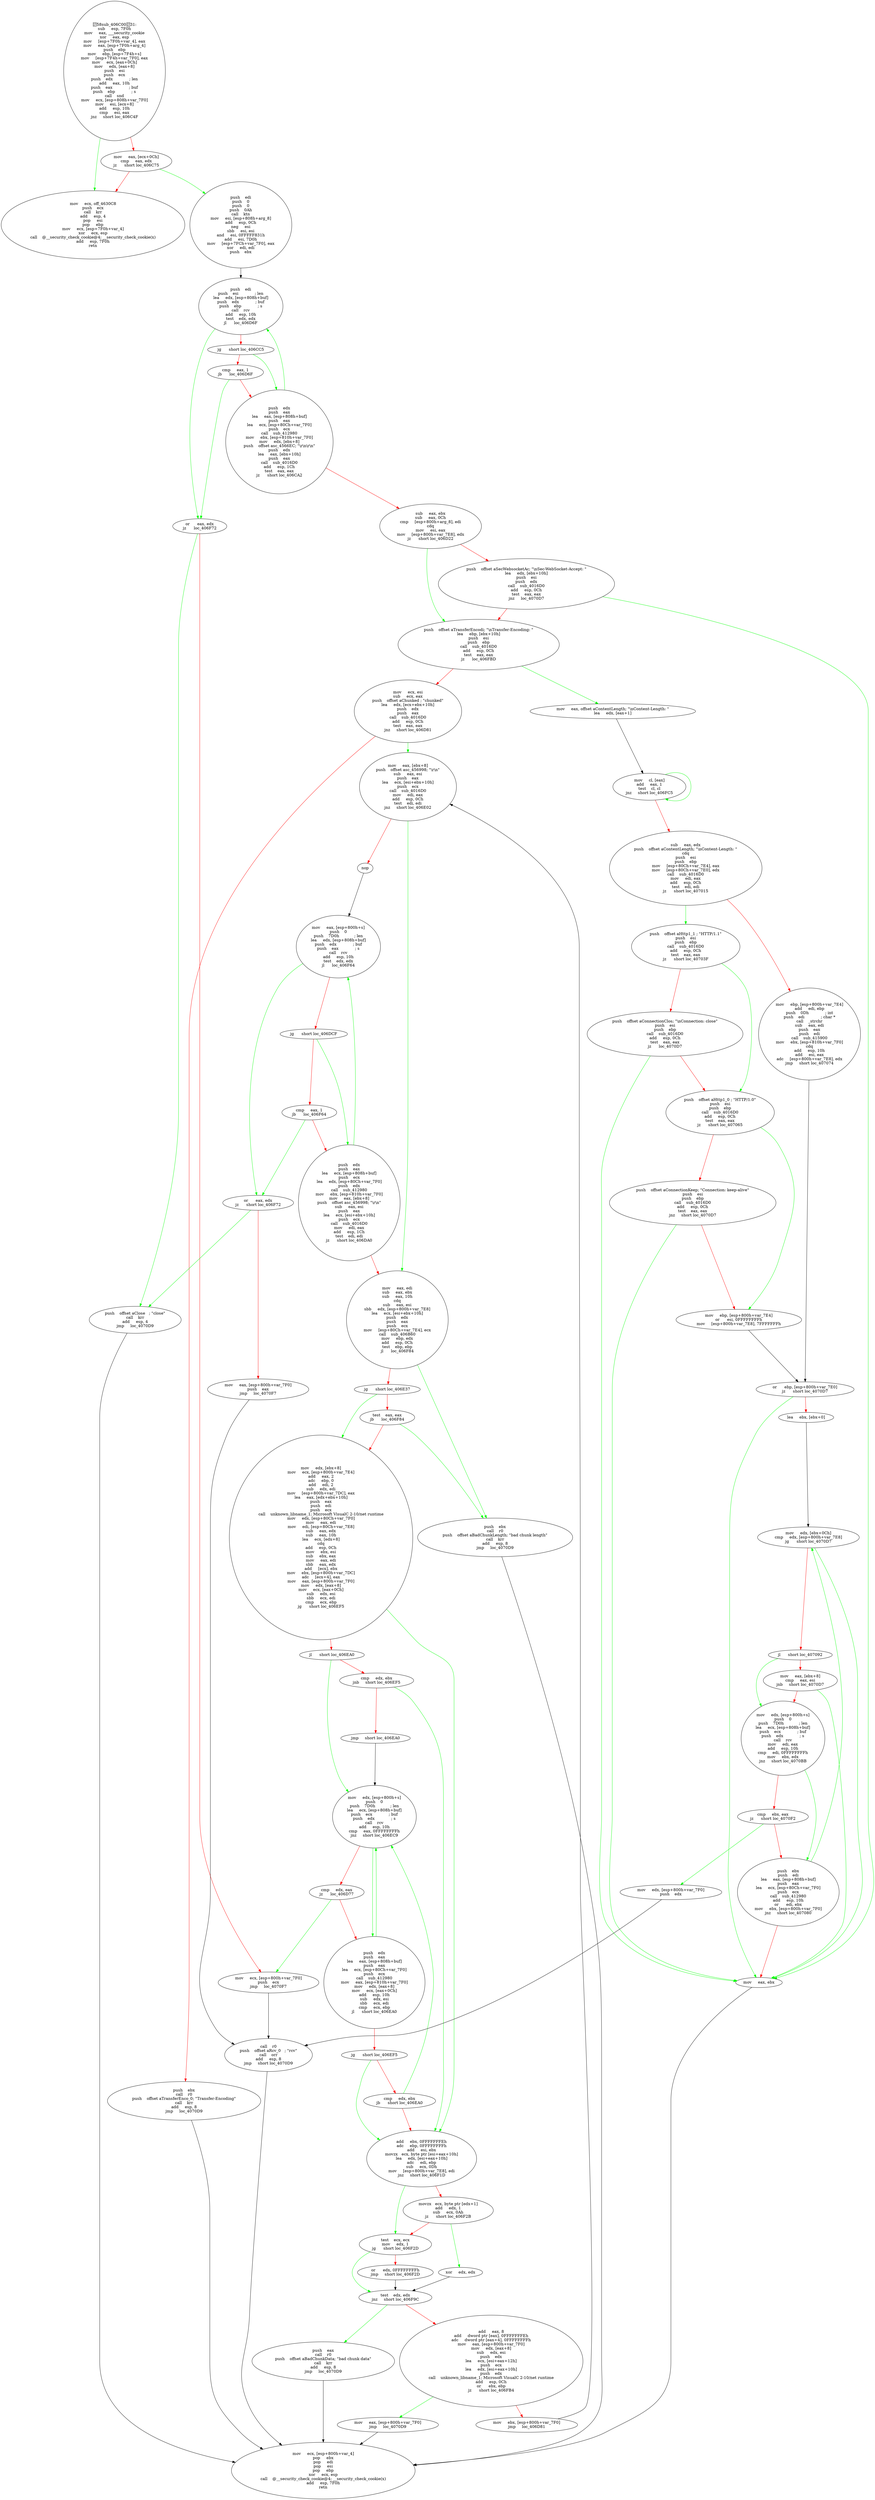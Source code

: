 digraph G{
Node0 [label = "58sub_406C0031:
sub     esp, 7F0h
mov     eax, ___security_cookie
xor     eax, esp
mov     [esp+7F0h+var_4], eax
mov     eax, [esp+7F0h+arg_4]
push    ebp
mov     ebp, [esp+7F4h+s]
mov     [esp+7F4h+var_7F0], eax
mov     ecx, [eax+0Ch]
mov     edx, [eax+8]
push    esi
push    ecx
push    edx             ; len
add     eax, 10h
push    eax             ; buf
push    ebp             ; s
call    snd
mov     ecx, [esp+808h+var_7F0]
mov     esi, [ecx+8]
add     esp, 10h
cmp     esi, eax
jnz     short loc_406C4F"]
Node1 [label = "mov     eax, [ecx+0Ch]
cmp     eax, edx
jz      short loc_406C75"]
Node2 [label = "mov     ecx, off_4630C8
push    ecx
call    krr
add     esp, 4
pop     esi
pop     ebp
mov     ecx, [esp+7F0h+var_4]
xor     ecx, esp
call    @__security_check_cookie@4; __security_check_cookie(x)
add     esp, 7F0h
retn"]
Node3 [label = "push    edi
push    0
push    0
push    0Ah
call    ktn
mov     esi, [esp+808h+arg_8]
add     esp, 0Ch
neg     esi
sbb     esi, esi
and     esi, 0FFFFF831h
add     esi, 7D0h
mov     [esp+7FCh+var_7F0], eax
xor     edi, edi
push    ebx"]
Node4 [label = "push    edi
push    esi             ; len
lea     edx, [esp+808h+buf]
push    edx             ; buf
push    ebp             ; s
call    rcv
add     esp, 10h
test    edx, edx
jl      loc_406D6F"]
Node5 [label = "jg      short loc_406CC5"]
Node6 [label = "cmp     eax, 1
jb      loc_406D6F"]
Node7 [label = "push    edx
push    eax
lea     eax, [esp+808h+buf]
push    eax
lea     ecx, [esp+80Ch+var_7F0]
push    ecx
call    sub_412980
mov     ebx, [esp+810h+var_7F0]
mov     edx, [ebx+8]
push    offset asc_4566EC; \"\\r\\n\\r\\n\"
push    edx
lea     eax, [ebx+10h]
push    eax
call    sub_4016D0
add     esp, 1Ch
test    eax, eax
jz      short loc_406CA2"]
Node8 [label = "sub     eax, ebx
sub     eax, 0Ch
cmp     [esp+800h+arg_8], edi
cdq
mov     esi, eax
mov     [esp+800h+var_7E8], edx
jz      short loc_406D22"]
Node9 [label = "push    offset aSecWebsocketAc; \"\\nSec-WebSocket-Accept: \"
lea     edx, [ebx+10h]
push    esi
push    edx
call    sub_4016D0
add     esp, 0Ch
test    eax, eax
jnz     loc_4070D7"]
Node10 [label = "push    offset aTransferEncodi; \"\\nTransfer-Encoding: \"
lea     ebp, [ebx+10h]
push    esi
push    ebp
call    sub_4016D0
add     esp, 0Ch
test    eax, eax
jz      loc_406FBD"]
Node11 [label = "mov     ecx, esi
sub     ecx, eax
push    offset aChunked ; \"chunked\"
lea     edx, [ecx+ebx+10h]
push    edx
push    eax
call    sub_4016D0
add     esp, 0Ch
test    eax, eax
jnz     short loc_406D81"]
Node12 [label = "push    ebx
call    r0
push    offset aTransferEnco_0; \"Transfer-Encoding\"
call    krr
add     esp, 8
jmp     loc_4070D9"]
Node13 [label = "or      eax, edx
jz      loc_406F72"]
Node14 [label = "mov     ecx, [esp+800h+var_7F0]
push    ecx
jmp     loc_4070F7"]
Node15 [label = "mov     eax, [ebx+8]
push    offset asc_456998; \"\\r\\n\"
sub     eax, esi
push    eax
lea     ecx, [esi+ebx+10h]
push    ecx
call    sub_4016D0
mov     edi, eax
add     esp, 0Ch
test    edi, edi
jnz     short loc_406E02"]
Node16 [label = "nop"]
Node17 [label = "mov     eax, [esp+800h+s]
push    0
push    7D0h            ; len
lea     edx, [esp+808h+buf]
push    edx             ; buf
push    eax             ; s
call    rcv
add     esp, 10h
test    edx, edx
jl      loc_406F64"]
Node18 [label = "jg      short loc_406DCF"]
Node19 [label = "cmp     eax, 1
jb      loc_406F64"]
Node20 [label = "push    edx
push    eax
lea     ecx, [esp+808h+buf]
push    ecx
lea     edx, [esp+80Ch+var_7F0]
push    edx
call    sub_412980
mov     ebx, [esp+810h+var_7F0]
mov     eax, [ebx+8]
push    offset asc_456998; \"\\r\\n\"
sub     eax, esi
push    eax
lea     ecx, [esi+ebx+10h]
push    ecx
call    sub_4016D0
mov     edi, eax
add     esp, 1Ch
test    edi, edi
jz      short loc_406DA0"]
Node21 [label = "mov     eax, edi
sub     eax, ebx
sub     eax, 10h
cdq
sub     eax, esi
sbb     edx, [esp+800h+var_7E8]
lea     ecx, [esi+ebx+10h]
push    edx
push    eax
push    ecx
mov     [esp+80Ch+var_7E4], ecx
call    sub_406B60
mov     ebp, edx
add     esp, 0Ch
test    ebp, ebp
jl      loc_406F84"]
Node22 [label = "jg      short loc_406E37"]
Node23 [label = "test    eax, eax
jb      loc_406F84"]
Node24 [label = "mov     edx, [ebx+8]
mov     ecx, [esp+800h+var_7E4]
add     eax, 2
adc     ebp, 0
add     edi, 2
sub     edx, edi
mov     [esp+800h+var_7DC], eax
lea     eax, [edx+ebx+10h]
push    eax
push    edi
push    ecx
call    unknown_libname_1; Microsoft VisualC 2-10/net runtime
mov     edx, [esp+80Ch+var_7F0]
mov     eax, edi
mov     edi, [esp+80Ch+var_7E8]
sub     eax, edx
sub     eax, 10h
lea     ecx, [edx+8]
cdq
add     esp, 0Ch
mov     ebx, esi
sub     ebx, eax
mov     eax, edi
sbb     eax, edx
add     [ecx], ebx
mov     ebx, [esp+800h+var_7DC]
adc     [ecx+4], eax
mov     eax, [esp+800h+var_7F0]
mov     edx, [eax+8]
mov     ecx, [eax+0Ch]
sub     edx, esi
sbb     ecx, edi
cmp     ecx, ebp
jg      short loc_406EF5"]
Node25 [label = "jl      short loc_406EA0"]
Node26 [label = "cmp     edx, ebx
jnb     short loc_406EF5"]
Node27 [label = "jmp     short loc_406EA0"]
Node28 [label = "mov     edx, [esp+800h+s]
push    0
push    7D0h            ; len
lea     ecx, [esp+808h+buf]
push    ecx             ; buf
push    edx             ; s
call    rcv
add     esp, 10h
cmp     eax, 0FFFFFFFFh
jnz     short loc_406EC9"]
Node29 [label = "cmp     edx, eax
jz      loc_406D77"]
Node30 [label = "push    edx
push    eax
lea     eax, [esp+808h+buf]
push    eax
lea     ecx, [esp+80Ch+var_7F0]
push    ecx
call    sub_412980
mov     eax, [esp+810h+var_7F0]
mov     edx, [eax+8]
mov     ecx, [eax+0Ch]
add     esp, 10h
sub     edx, esi
sbb     ecx, edi
cmp     ecx, ebp
jl      short loc_406EA0"]
Node31 [label = "jg      short loc_406EF5"]
Node32 [label = "cmp     edx, ebx
jb      short loc_406EA0"]
Node33 [label = "add     ebx, 0FFFFFFFEh
adc     ebp, 0FFFFFFFFh
add     esi, ebx
movzx   ecx, byte ptr [esi+eax+10h]
lea     edx, [esi+eax+10h]
adc     edi, ebp
sub     ecx, 0Dh
mov     [esp+800h+var_7E8], edi
jnz     short loc_406F1D"]
Node34 [label = "movzx   ecx, byte ptr [edx+1]
add     edx, 1
sub     ecx, 0Ah
jz      short loc_406F2B"]
Node35 [label = "test    ecx, ecx
mov     edx, 1
jg      short loc_406F2D"]
Node36 [label = "or      edx, 0FFFFFFFFh
jmp     short loc_406F2D"]
Node37 [label = "xor     edx, edx"]
Node38 [label = "test    edx, edx
jnz     short loc_406F9C"]
Node39 [label = "add     eax, 8
add     dword ptr [eax], 0FFFFFFFEh
adc     dword ptr [eax+4], 0FFFFFFFFh
mov     eax, [esp+800h+var_7F0]
mov     edx, [eax+8]
sub     edx, esi
push    edx
lea     ecx, [esi+eax+12h]
push    ecx
lea     edx, [esi+eax+10h]
push    edx
call    unknown_libname_1; Microsoft VisualC 2-10/net runtime
add     esp, 0Ch
or      ebx, ebp
jz      short loc_406FB4"]
Node40 [label = "mov     ebx, [esp+800h+var_7F0]
jmp     loc_406D81"]
Node41 [label = "or      eax, edx
jz      short loc_406F72"]
Node42 [label = "mov     eax, [esp+800h+var_7F0]
push    eax
jmp     loc_4070F7"]
Node43 [label = "push    offset aClose   ; \"close\"
call    krr
add     esp, 4
jmp     loc_4070D9"]
Node44 [label = "push    ebx
call    r0
push    offset aBadChunkLength; \"bad chunk length\"
call    krr
add     esp, 8
jmp     loc_4070D9"]
Node45 [label = "push    eax
call    r0
push    offset aBadChunkData; \"bad chunk data\"
call    krr
add     esp, 8
jmp     loc_4070D9"]
Node46 [label = "mov     eax, [esp+800h+var_7F0]
jmp     loc_4070D9"]
Node47 [label = "mov     eax, offset aContentLength; \"\\nContent-Length: \"
lea     edx, [eax+1]"]
Node48 [label = "mov     cl, [eax]
add     eax, 1
test    cl, cl
jnz     short loc_406FC5"]
Node49 [label = "sub     eax, edx
push    offset aContentLength; \"\\nContent-Length: \"
cdq
push    esi
push    ebp
mov     [esp+80Ch+var_7E4], eax
mov     [esp+80Ch+var_7E0], edx
call    sub_4016D0
mov     edi, eax
add     esp, 0Ch
test    edi, edi
jz      short loc_407015"]
Node50 [label = "mov     ebp, [esp+800h+var_7E4]
add     edi, ebp
push    0Dh             ; int
push    edi             ; char *
call    _strchr
sub     eax, edi
push    eax
push    edi
call    sub_415900
mov     ebx, [esp+810h+var_7F0]
cdq
add     esp, 10h
add     esi, eax
adc     [esp+800h+var_7E8], edx
jmp     short loc_407074"]
Node51 [label = "push    offset aHttp1_1 ; \"HTTP/1.1\"
push    esi
push    ebp
call    sub_4016D0
add     esp, 0Ch
test    eax, eax
jz      short loc_40703F"]
Node52 [label = "push    offset aConnectionClos; \"\\nConnection: close\"
push    esi
push    ebp
call    sub_4016D0
add     esp, 0Ch
test    eax, eax
jz      loc_4070D7"]
Node53 [label = "push    offset aHttp1_0 ; \"HTTP/1.0\"
push    esi
push    ebp
call    sub_4016D0
add     esp, 0Ch
test    eax, eax
jz      short loc_407065"]
Node54 [label = "push    offset aConnectionKeep; \"Connection: keep-alive\"
push    esi
push    ebp
call    sub_4016D0
add     esp, 0Ch
test    eax, eax
jnz     short loc_4070D7"]
Node55 [label = "mov     ebp, [esp+800h+var_7E4]
or      esi, 0FFFFFFFFh
mov     [esp+800h+var_7E8], 7FFFFFFFh"]
Node56 [label = "or      ebp, [esp+800h+var_7E0]
jz      short loc_4070D7"]
Node57 [label = "lea     ebx, [ebx+0]"]
Node58 [label = "mov     edx, [ebx+0Ch]
cmp     edx, [esp+800h+var_7E8]
jg      short loc_4070D7"]
Node59 [label = "jl      short loc_407092"]
Node60 [label = "mov     eax, [ebx+8]
cmp     eax, esi
jnb     short loc_4070D7"]
Node61 [label = "mov     edx, [esp+800h+s]
push    0
push    7D0h            ; len
lea     ecx, [esp+808h+buf]
push    ecx             ; buf
push    edx             ; s
call    rcv
mov     edi, eax
add     esp, 10h
cmp     edi, 0FFFFFFFFh
mov     ebx, edx
jnz     short loc_4070BB"]
Node62 [label = "cmp     ebx, eax
jz      short loc_4070F2"]
Node63 [label = "push    ebx
push    edi
lea     eax, [esp+808h+buf]
push    eax
lea     ecx, [esp+80Ch+var_7F0]
push    ecx
call    sub_412980
add     esp, 10h
or      edi, ebx
mov     ebx, [esp+800h+var_7F0]
jnz     short loc_407080"]
Node64 [label = "mov     eax, ebx"]
Node65 [label = "mov     ecx, [esp+800h+var_4]
pop     ebx
pop     edi
pop     esi
pop     ebp
xor     ecx, esp
call    @__security_check_cookie@4; __security_check_cookie(x)
add     esp, 7F0h
retn"]
Node66 [label = "mov     edx, [esp+800h+var_7F0]
push    edx"]
Node67 [label = "call    r0
push    offset aRcv_0   ; \"rcv\"
call    orr
add     esp, 8
jmp     short loc_4070D9"]
Node0 -> Node1 [color = "red"]
Node0 -> Node2 [color = "green"]
Node1 -> Node2 [color = "red"]
Node1 -> Node3 [color = "green"]
Node3 -> Node4 [color = "black"]
Node4 -> Node5 [color = "red"]
Node4 -> Node13 [color = "green"]
Node5 -> Node6 [color = "red"]
Node5 -> Node7 [color = "green"]
Node6 -> Node7 [color = "red"]
Node6 -> Node13 [color = "green"]
Node7 -> Node4 [color = "green"]
Node7 -> Node8 [color = "red"]
Node8 -> Node9 [color = "red"]
Node8 -> Node10 [color = "green"]
Node9 -> Node10 [color = "red"]
Node9 -> Node64 [color = "green"]
Node10 -> Node11 [color = "red"]
Node10 -> Node47 [color = "green"]
Node11 -> Node12 [color = "red"]
Node11 -> Node15 [color = "green"]
Node12 -> Node65 [color = "black"]
Node13 -> Node14 [color = "red"]
Node13 -> Node43 [color = "green"]
Node14 -> Node67 [color = "black"]
Node15 -> Node16 [color = "red"]
Node15 -> Node21 [color = "green"]
Node16 -> Node17 [color = "black"]
Node17 -> Node18 [color = "red"]
Node17 -> Node41 [color = "green"]
Node18 -> Node19 [color = "red"]
Node18 -> Node20 [color = "green"]
Node19 -> Node20 [color = "red"]
Node19 -> Node41 [color = "green"]
Node20 -> Node17 [color = "green"]
Node20 -> Node21 [color = "red"]
Node21 -> Node22 [color = "red"]
Node21 -> Node44 [color = "green"]
Node22 -> Node23 [color = "red"]
Node22 -> Node24 [color = "green"]
Node23 -> Node24 [color = "red"]
Node23 -> Node44 [color = "green"]
Node24 -> Node25 [color = "red"]
Node24 -> Node33 [color = "green"]
Node25 -> Node26 [color = "red"]
Node25 -> Node28 [color = "green"]
Node26 -> Node27 [color = "red"]
Node26 -> Node33 [color = "green"]
Node27 -> Node28 [color = "black"]
Node28 -> Node29 [color = "red"]
Node28 -> Node30 [color = "green"]
Node29 -> Node14 [color = "green"]
Node29 -> Node30 [color = "red"]
Node30 -> Node28 [color = "green"]
Node30 -> Node31 [color = "red"]
Node31 -> Node32 [color = "red"]
Node31 -> Node33 [color = "green"]
Node32 -> Node28 [color = "green"]
Node32 -> Node33 [color = "red"]
Node33 -> Node34 [color = "red"]
Node33 -> Node35 [color = "green"]
Node34 -> Node35 [color = "red"]
Node34 -> Node37 [color = "green"]
Node35 -> Node36 [color = "red"]
Node35 -> Node38 [color = "green"]
Node36 -> Node38 [color = "black"]
Node37 -> Node38 [color = "black"]
Node38 -> Node39 [color = "red"]
Node38 -> Node45 [color = "green"]
Node39 -> Node40 [color = "red"]
Node39 -> Node46 [color = "green"]
Node40 -> Node15 [color = "black"]
Node41 -> Node42 [color = "red"]
Node41 -> Node43 [color = "green"]
Node42 -> Node67 [color = "black"]
Node43 -> Node65 [color = "black"]
Node44 -> Node65 [color = "black"]
Node45 -> Node65 [color = "black"]
Node46 -> Node65 [color = "black"]
Node47 -> Node48 [color = "black"]
Node48 -> Node49 [color = "red"]
Node48 -> Node48 [color = "green"]
Node49 -> Node50 [color = "red"]
Node49 -> Node51 [color = "green"]
Node50 -> Node56 [color = "black"]
Node51 -> Node52 [color = "red"]
Node51 -> Node53 [color = "green"]
Node52 -> Node53 [color = "red"]
Node52 -> Node64 [color = "green"]
Node53 -> Node54 [color = "red"]
Node53 -> Node55 [color = "green"]
Node54 -> Node55 [color = "red"]
Node54 -> Node64 [color = "green"]
Node55 -> Node56 [color = "black"]
Node56 -> Node57 [color = "red"]
Node56 -> Node64 [color = "green"]
Node57 -> Node58 [color = "black"]
Node58 -> Node59 [color = "red"]
Node58 -> Node64 [color = "green"]
Node59 -> Node60 [color = "red"]
Node59 -> Node61 [color = "green"]
Node60 -> Node61 [color = "red"]
Node60 -> Node64 [color = "green"]
Node61 -> Node62 [color = "red"]
Node61 -> Node63 [color = "green"]
Node62 -> Node63 [color = "red"]
Node62 -> Node66 [color = "green"]
Node63 -> Node58 [color = "green"]
Node63 -> Node64 [color = "red"]
Node64 -> Node65 [color = "black"]
Node66 -> Node67 [color = "black"]
Node67 -> Node65 [color = "black"]
}
